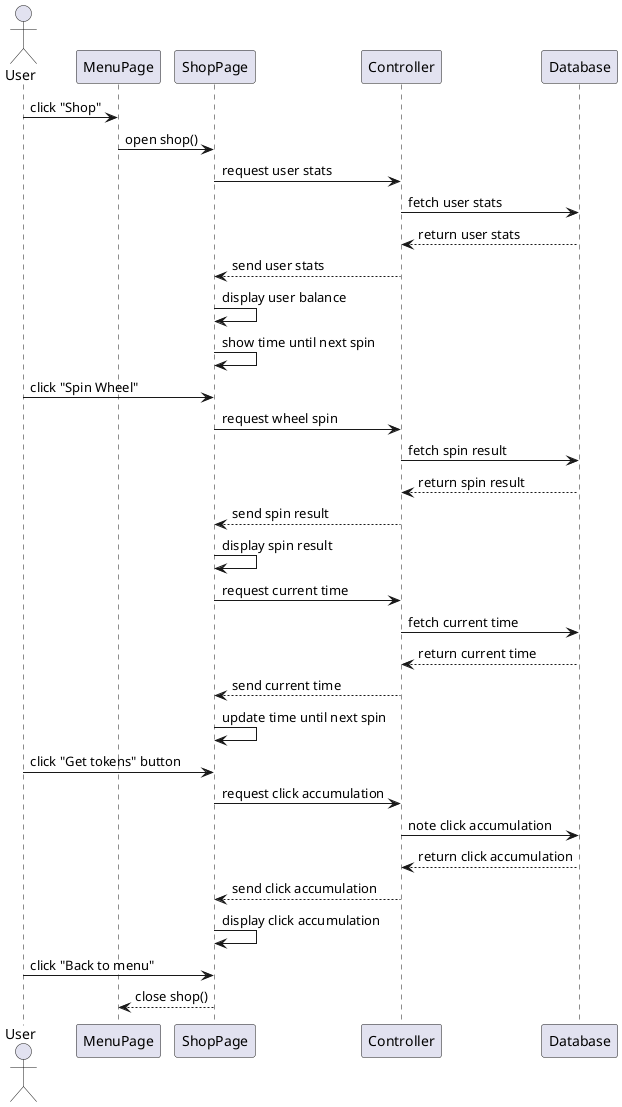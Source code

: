 @startuml

actor User
participant MenuPage
participant ShopPage
participant Controller
participant Database

'A user opens the shop'
User -> MenuPage : click "Shop"
MenuPage -> ShopPage : open shop()
ShopPage -> Controller : request user stats
Controller -> Database : fetch user stats
Database --> Controller : return user stats
Controller --> ShopPage : send user stats
ShopPage -> ShopPage : display user balance
ShopPage -> ShopPage : show time until next spin

'A user spins the wheel'
User -> ShopPage : click "Spin Wheel"
ShopPage -> Controller : request wheel spin
Controller -> Database : fetch spin result
Database --> Controller : return spin result
Controller --> ShopPage : send spin result
ShopPage -> ShopPage : display spin result
ShopPage -> Controller : request current time
Controller -> Database : fetch current time
Database --> Controller : return current time
Controller --> ShopPage : send current time
ShopPage -> ShopPage : update time until next spin

'A user clicks the button'
User -> ShopPage : click "Get tokens" button
ShopPage -> Controller : request click accumulation
Controller -> Database : note click accumulation
Database --> Controller : return click accumulation
Controller --> ShopPage : send click accumulation
ShopPage -> ShopPage : display click accumulation

'A user leaves the shop'
User -> ShopPage : click "Back to menu"
ShopPage --> MenuPage : close shop()

@enduml
